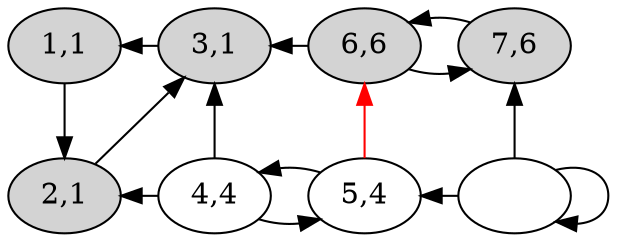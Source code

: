     digraph {
        node[label=""]
        1 [label="1,1",style=filled]
        2 [label="2,1",style=filled]
        3 [label="3,1",style=filled]
        4 [label="4,4"]
        5 [label="5,4"]
        6 [label="6,6",style=filled]
        7 [label="7,6",style=filled]
        1 -> 2
        2 -> 3
        1 -> 3 [dir=back]
        2 -> 4 [dir=back]
        4 -> 3
        4 -> 5
        5 -> 4 
        5 -> 6 [color=red]
        3 -> 6 [dir=back]
        6 -> 7
        7 -> 6
        5 -> 8 [dir=back]
        8 -> 7
        8 -> 8
        {rank=same; 1 3 6 7}
        {rank=same; 2 4 5 8}
    }
